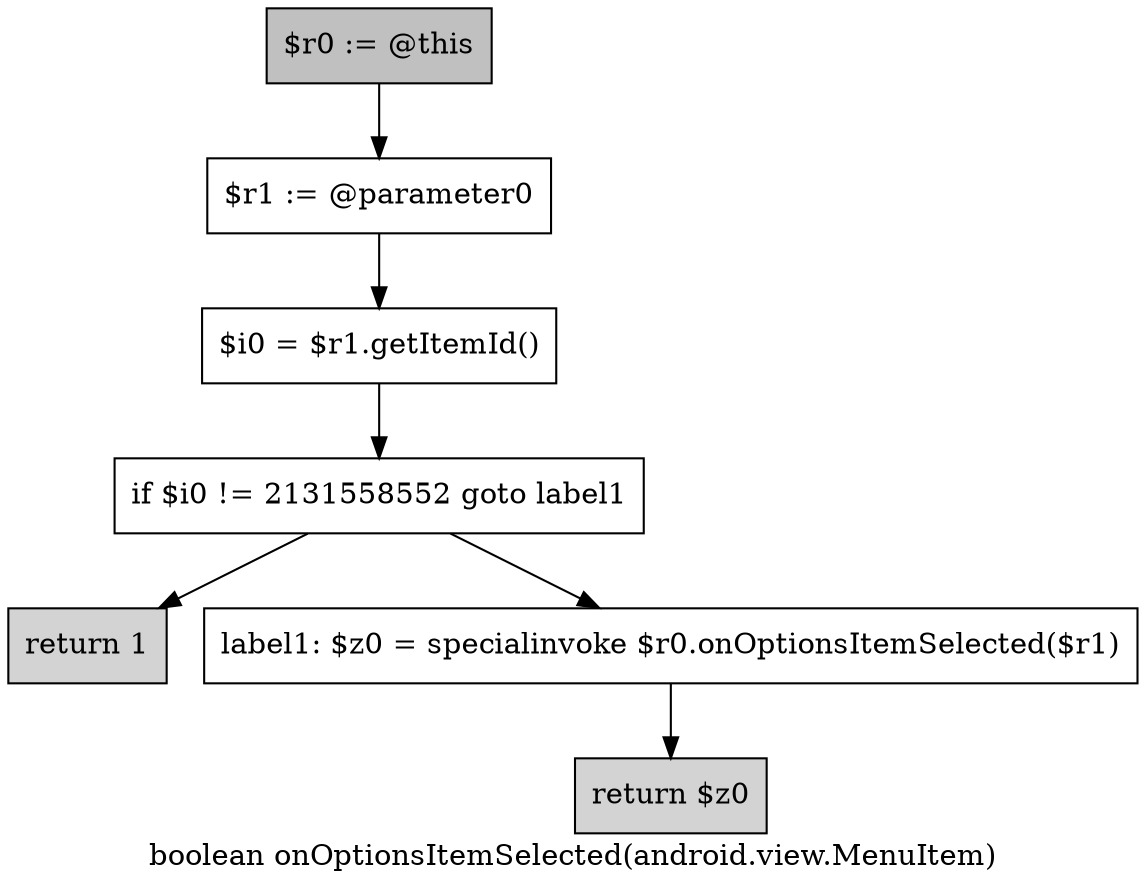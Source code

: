 digraph "boolean onOptionsItemSelected(android.view.MenuItem)" {
    label="boolean onOptionsItemSelected(android.view.MenuItem)";
    node [shape=box];
    "0" [style=filled,fillcolor=gray,label="$r0 := @this",];
    "1" [label="$r1 := @parameter0",];
    "0"->"1";
    "2" [label="$i0 = $r1.getItemId()",];
    "1"->"2";
    "3" [label="if $i0 != 2131558552 goto label1",];
    "2"->"3";
    "4" [style=filled,fillcolor=lightgray,label="return 1",];
    "3"->"4";
    "5" [label="label1: $z0 = specialinvoke $r0.onOptionsItemSelected($r1)",];
    "3"->"5";
    "6" [style=filled,fillcolor=lightgray,label="return $z0",];
    "5"->"6";
}

